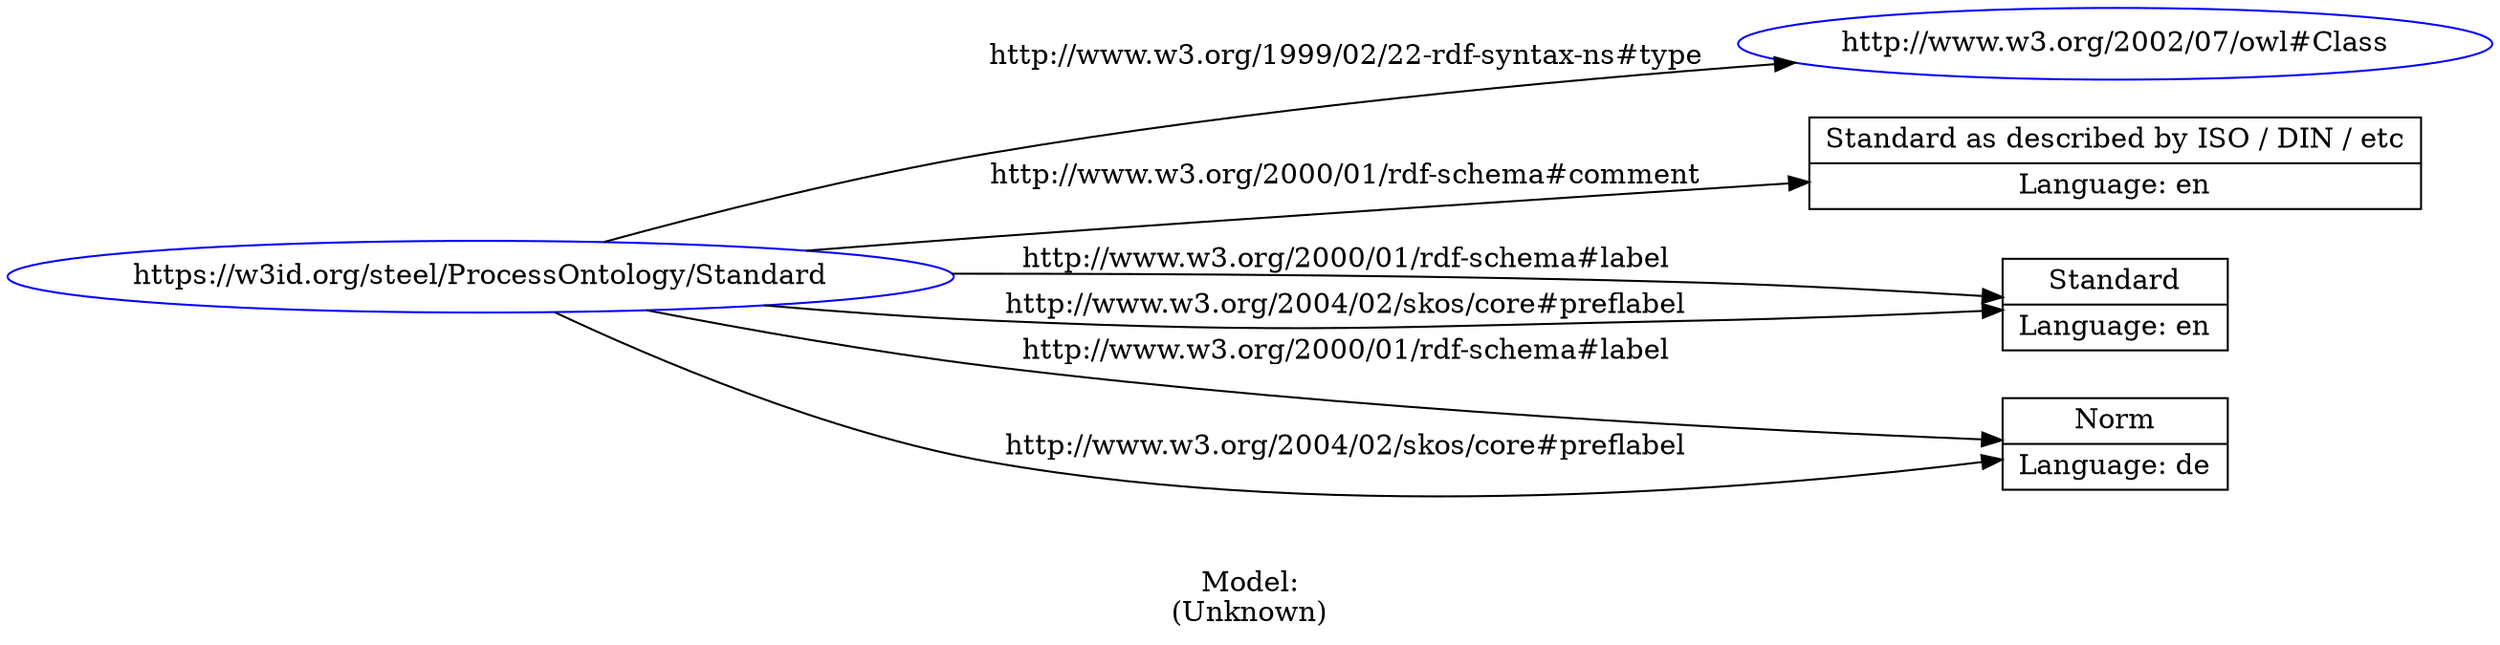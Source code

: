 digraph {
	rankdir = LR;
	charset="utf-8";

	"Rhttps://w3id.org/steel/ProcessOntology/Standard" -> "Rhttp://www.w3.org/2002/07/owl#Class" [ label="http://www.w3.org/1999/02/22-rdf-syntax-ns#type" ];
	"Rhttps://w3id.org/steel/ProcessOntology/Standard" -> "LStandard as described by ISO / DIN / etc|Language: en" [ label="http://www.w3.org/2000/01/rdf-schema#comment" ];
	"Rhttps://w3id.org/steel/ProcessOntology/Standard" -> "LStandard|Language: en" [ label="http://www.w3.org/2000/01/rdf-schema#label" ];
	"Rhttps://w3id.org/steel/ProcessOntology/Standard" -> "LNorm|Language: de" [ label="http://www.w3.org/2000/01/rdf-schema#label" ];
	"Rhttps://w3id.org/steel/ProcessOntology/Standard" -> "LStandard|Language: en" [ label="http://www.w3.org/2004/02/skos/core#preflabel" ];
	"Rhttps://w3id.org/steel/ProcessOntology/Standard" -> "LNorm|Language: de" [ label="http://www.w3.org/2004/02/skos/core#preflabel" ];

	// Resources
	"Rhttps://w3id.org/steel/ProcessOntology/Standard" [ label="https://w3id.org/steel/ProcessOntology/Standard", shape = ellipse, color = blue ];
	"Rhttp://www.w3.org/2002/07/owl#Class" [ label="http://www.w3.org/2002/07/owl#Class", shape = ellipse, color = blue ];

	// Anonymous nodes

	// Literals
	"LStandard as described by ISO / DIN / etc|Language: en" [ label="Standard as described by ISO / DIN / etc|Language: en", shape = record ];
	"LStandard|Language: en" [ label="Standard|Language: en", shape = record ];
	"LNorm|Language: de" [ label="Norm|Language: de", shape = record ];

	label="\n\nModel:\n(Unknown)";
}
